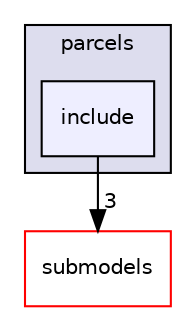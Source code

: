 digraph "src/lagrangian/turbulence/parcels/include" {
  bgcolor=transparent;
  compound=true
  node [ fontsize="10", fontname="Helvetica"];
  edge [ labelfontsize="10", labelfontname="Helvetica"];
  subgraph clusterdir_f4470e492b052055a8f68ab9bbd08f78 {
    graph [ bgcolor="#ddddee", pencolor="black", label="parcels" fontname="Helvetica", fontsize="10", URL="dir_f4470e492b052055a8f68ab9bbd08f78.html"]
  dir_4c86786517f583c36f967b917cdc384c [shape=box, label="include", style="filled", fillcolor="#eeeeff", pencolor="black", URL="dir_4c86786517f583c36f967b917cdc384c.html"];
  }
  dir_8d2e9f3975cd341fe442d8051fa80149 [shape=box label="submodels" color="red" URL="dir_8d2e9f3975cd341fe442d8051fa80149.html"];
  dir_4c86786517f583c36f967b917cdc384c->dir_8d2e9f3975cd341fe442d8051fa80149 [headlabel="3", labeldistance=1.5 headhref="dir_001709_001710.html"];
}

